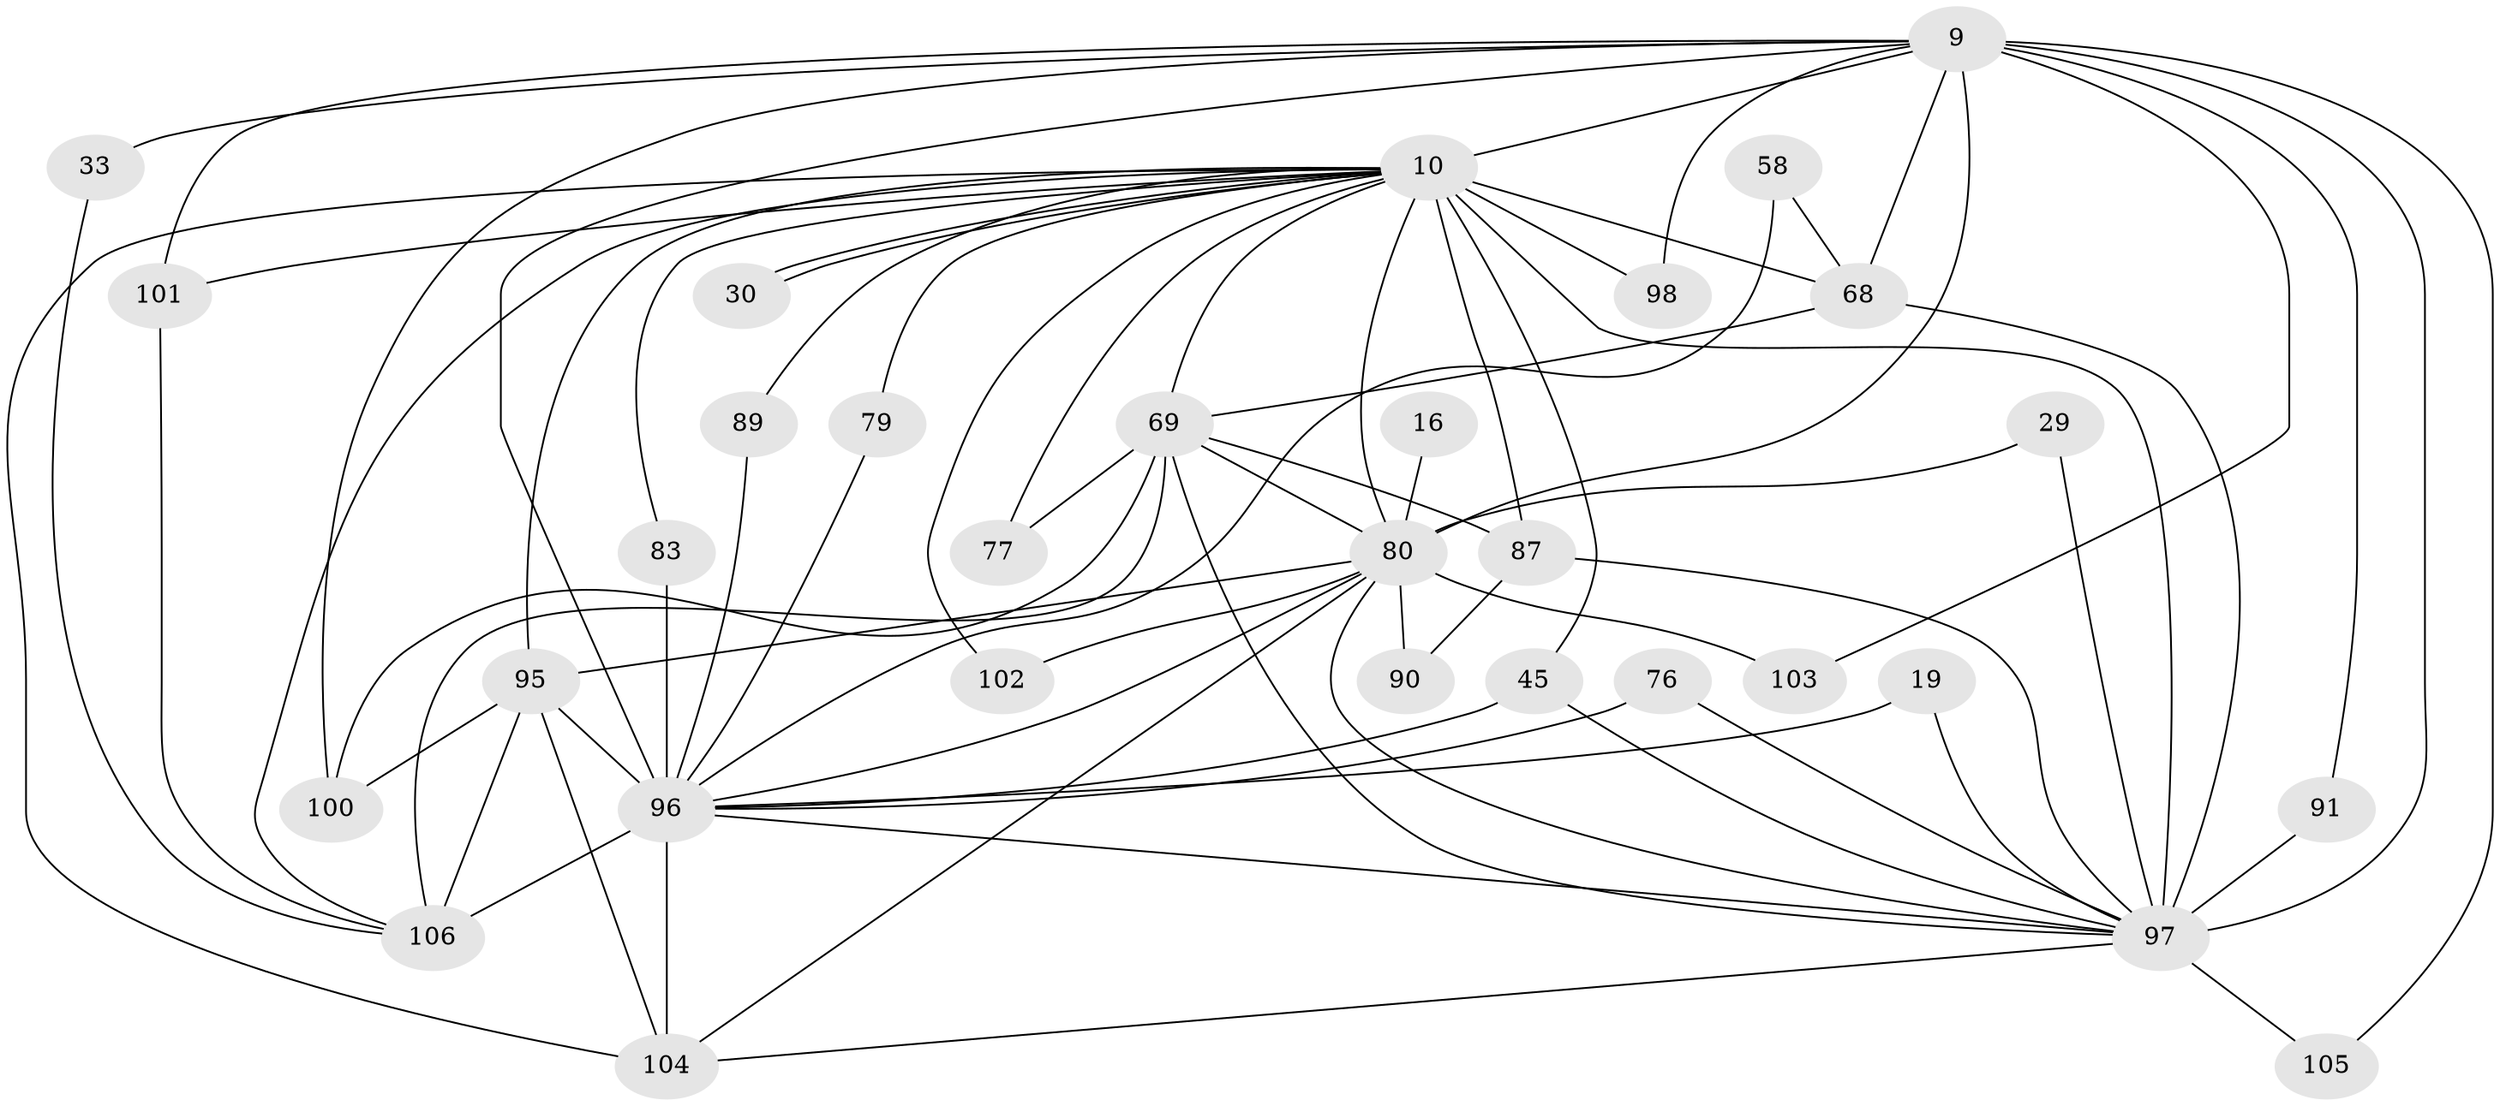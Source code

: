 // original degree distribution, {20: 0.018867924528301886, 15: 0.02830188679245283, 23: 0.009433962264150943, 14: 0.009433962264150943, 18: 0.009433962264150943, 16: 0.009433962264150943, 25: 0.009433962264150943, 4: 0.11320754716981132, 5: 0.04716981132075472, 12: 0.009433962264150943, 6: 0.04716981132075472, 2: 0.44339622641509435, 3: 0.2358490566037736, 9: 0.009433962264150943}
// Generated by graph-tools (version 1.1) at 2025/48/03/04/25 21:48:59]
// undirected, 31 vertices, 73 edges
graph export_dot {
graph [start="1"]
  node [color=gray90,style=filled];
  9 [super="+5+8"];
  10 [super="+4"];
  16;
  19;
  29;
  30;
  33;
  45 [super="+35"];
  58;
  68 [super="+32+64+37"];
  69 [super="+43+67+39+54"];
  76;
  77;
  79;
  80 [super="+63+31+6"];
  83;
  87 [super="+73+84"];
  89;
  90;
  91;
  95 [super="+86"];
  96 [super="+85+70"];
  97 [super="+59+52+72+92+24"];
  98;
  100 [super="+78"];
  101 [super="+99"];
  102 [super="+20"];
  103;
  104 [super="+66+75"];
  105;
  106 [super="+38+51+94+93"];
  9 -- 10 [weight=8];
  9 -- 103;
  9 -- 105;
  9 -- 80 [weight=10];
  9 -- 96 [weight=8];
  9 -- 33 [weight=2];
  9 -- 98;
  9 -- 100;
  9 -- 91;
  9 -- 68 [weight=2];
  9 -- 97 [weight=11];
  9 -- 101;
  10 -- 30;
  10 -- 30;
  10 -- 79;
  10 -- 83;
  10 -- 89;
  10 -- 98;
  10 -- 102 [weight=2];
  10 -- 77;
  10 -- 87 [weight=3];
  10 -- 95 [weight=2];
  10 -- 45;
  10 -- 80 [weight=4];
  10 -- 97 [weight=6];
  10 -- 104;
  10 -- 69;
  10 -- 68 [weight=6];
  10 -- 106 [weight=2];
  10 -- 101 [weight=3];
  16 -- 80 [weight=2];
  19 -- 96;
  19 -- 97;
  29 -- 80;
  29 -- 97;
  33 -- 106;
  45 -- 96;
  45 -- 97;
  58 -- 96;
  58 -- 68;
  68 -- 69;
  68 -- 97 [weight=2];
  69 -- 80 [weight=5];
  69 -- 100;
  69 -- 106 [weight=5];
  69 -- 77;
  69 -- 87;
  69 -- 97 [weight=3];
  76 -- 96;
  76 -- 97;
  79 -- 96;
  80 -- 90;
  80 -- 97 [weight=7];
  80 -- 102;
  80 -- 103;
  80 -- 96 [weight=2];
  80 -- 95 [weight=4];
  80 -- 104;
  83 -- 96;
  87 -- 90;
  87 -- 97 [weight=3];
  89 -- 96;
  91 -- 97;
  95 -- 96;
  95 -- 100;
  95 -- 106;
  95 -- 104 [weight=2];
  96 -- 104;
  96 -- 97;
  96 -- 106 [weight=4];
  97 -- 104 [weight=2];
  97 -- 105;
  101 -- 106 [weight=2];
}
